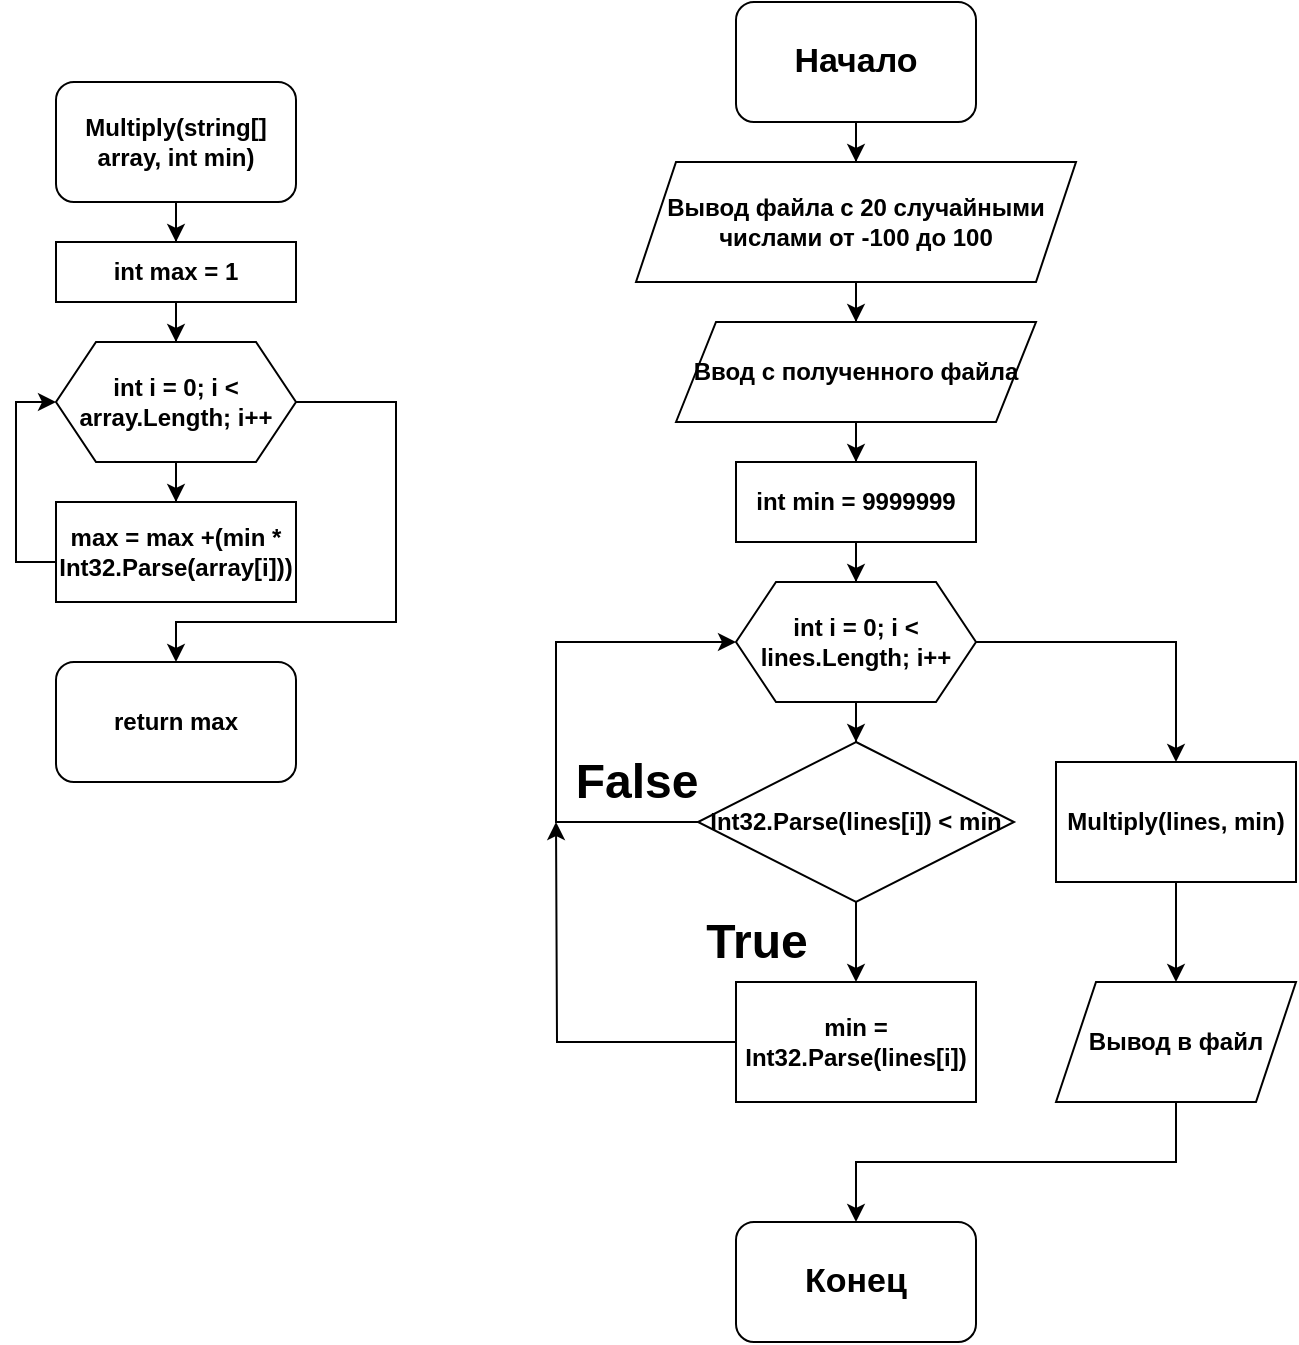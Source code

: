 <mxfile version="16.6.4" type="github"><diagram id="1k0VMrUBEeWbFLSD2Gxt" name="Page-1"><mxGraphModel dx="1243" dy="671" grid="1" gridSize="10" guides="1" tooltips="1" connect="1" arrows="1" fold="1" page="1" pageScale="1" pageWidth="827" pageHeight="1169" math="0" shadow="0"><root><mxCell id="0"/><mxCell id="1" parent="0"/><mxCell id="V15L8U8gY1Xf1o4KyQ5i-3" style="edgeStyle=orthogonalEdgeStyle;rounded=0;orthogonalLoop=1;jettySize=auto;html=1;entryX=0.5;entryY=0;entryDx=0;entryDy=0;fontStyle=1" edge="1" parent="1" source="V15L8U8gY1Xf1o4KyQ5i-1" target="V15L8U8gY1Xf1o4KyQ5i-2"><mxGeometry relative="1" as="geometry"/></mxCell><mxCell id="V15L8U8gY1Xf1o4KyQ5i-1" value="Multiply(string[] array, int min)" style="rounded=1;whiteSpace=wrap;html=1;fontStyle=1" vertex="1" parent="1"><mxGeometry x="50" y="70" width="120" height="60" as="geometry"/></mxCell><mxCell id="V15L8U8gY1Xf1o4KyQ5i-6" style="edgeStyle=orthogonalEdgeStyle;rounded=0;orthogonalLoop=1;jettySize=auto;html=1;entryX=0.5;entryY=0;entryDx=0;entryDy=0;fontStyle=1" edge="1" parent="1" source="V15L8U8gY1Xf1o4KyQ5i-2" target="V15L8U8gY1Xf1o4KyQ5i-5"><mxGeometry relative="1" as="geometry"/></mxCell><mxCell id="V15L8U8gY1Xf1o4KyQ5i-2" value="int max = 1" style="rounded=0;whiteSpace=wrap;html=1;fontStyle=1" vertex="1" parent="1"><mxGeometry x="50" y="150" width="120" height="30" as="geometry"/></mxCell><mxCell id="V15L8U8gY1Xf1o4KyQ5i-8" style="edgeStyle=orthogonalEdgeStyle;rounded=0;orthogonalLoop=1;jettySize=auto;html=1;entryX=0.5;entryY=0;entryDx=0;entryDy=0;fontStyle=1" edge="1" parent="1" source="V15L8U8gY1Xf1o4KyQ5i-5" target="V15L8U8gY1Xf1o4KyQ5i-7"><mxGeometry relative="1" as="geometry"/></mxCell><mxCell id="V15L8U8gY1Xf1o4KyQ5i-11" style="edgeStyle=orthogonalEdgeStyle;rounded=0;orthogonalLoop=1;jettySize=auto;html=1;fontStyle=1" edge="1" parent="1" source="V15L8U8gY1Xf1o4KyQ5i-5" target="V15L8U8gY1Xf1o4KyQ5i-10"><mxGeometry relative="1" as="geometry"><Array as="points"><mxPoint x="220" y="230"/><mxPoint x="220" y="340"/><mxPoint x="110" y="340"/></Array></mxGeometry></mxCell><mxCell id="V15L8U8gY1Xf1o4KyQ5i-5" value="int i = 0; i &amp;lt; array.Length; i++" style="shape=hexagon;perimeter=hexagonPerimeter2;whiteSpace=wrap;html=1;fixedSize=1;fontStyle=1" vertex="1" parent="1"><mxGeometry x="50" y="200" width="120" height="60" as="geometry"/></mxCell><mxCell id="V15L8U8gY1Xf1o4KyQ5i-9" style="edgeStyle=orthogonalEdgeStyle;rounded=0;orthogonalLoop=1;jettySize=auto;html=1;entryX=0;entryY=0.5;entryDx=0;entryDy=0;fontStyle=1" edge="1" parent="1" source="V15L8U8gY1Xf1o4KyQ5i-7" target="V15L8U8gY1Xf1o4KyQ5i-5"><mxGeometry relative="1" as="geometry"><Array as="points"><mxPoint x="30" y="310"/><mxPoint x="30" y="230"/></Array></mxGeometry></mxCell><mxCell id="V15L8U8gY1Xf1o4KyQ5i-7" value="max = max +(min * Int32.Parse(array[i]))" style="rounded=0;whiteSpace=wrap;html=1;fontStyle=1" vertex="1" parent="1"><mxGeometry x="50" y="280" width="120" height="50" as="geometry"/></mxCell><mxCell id="V15L8U8gY1Xf1o4KyQ5i-10" value="return max" style="rounded=1;whiteSpace=wrap;html=1;fontStyle=1" vertex="1" parent="1"><mxGeometry x="50" y="360" width="120" height="60" as="geometry"/></mxCell><mxCell id="V15L8U8gY1Xf1o4KyQ5i-14" style="edgeStyle=orthogonalEdgeStyle;rounded=0;orthogonalLoop=1;jettySize=auto;html=1;entryX=0.5;entryY=0;entryDx=0;entryDy=0;fontStyle=1" edge="1" parent="1" source="V15L8U8gY1Xf1o4KyQ5i-12" target="V15L8U8gY1Xf1o4KyQ5i-13"><mxGeometry relative="1" as="geometry"/></mxCell><mxCell id="V15L8U8gY1Xf1o4KyQ5i-12" value="Начало" style="rounded=1;whiteSpace=wrap;html=1;fontStyle=1;fontSize=17;" vertex="1" parent="1"><mxGeometry x="390" y="30" width="120" height="60" as="geometry"/></mxCell><mxCell id="V15L8U8gY1Xf1o4KyQ5i-16" style="edgeStyle=orthogonalEdgeStyle;rounded=0;orthogonalLoop=1;jettySize=auto;html=1;entryX=0.5;entryY=0;entryDx=0;entryDy=0;fontStyle=1" edge="1" parent="1" source="V15L8U8gY1Xf1o4KyQ5i-13" target="V15L8U8gY1Xf1o4KyQ5i-15"><mxGeometry relative="1" as="geometry"/></mxCell><mxCell id="V15L8U8gY1Xf1o4KyQ5i-13" value="Вывод файла с 20 случайными числами от -100 до 100" style="shape=parallelogram;perimeter=parallelogramPerimeter;whiteSpace=wrap;html=1;fixedSize=1;fontStyle=1" vertex="1" parent="1"><mxGeometry x="340" y="110" width="220" height="60" as="geometry"/></mxCell><mxCell id="V15L8U8gY1Xf1o4KyQ5i-18" style="edgeStyle=orthogonalEdgeStyle;rounded=0;orthogonalLoop=1;jettySize=auto;html=1;fontStyle=1" edge="1" parent="1" source="V15L8U8gY1Xf1o4KyQ5i-15" target="V15L8U8gY1Xf1o4KyQ5i-17"><mxGeometry relative="1" as="geometry"/></mxCell><mxCell id="V15L8U8gY1Xf1o4KyQ5i-15" value="Ввод с полученного файла" style="shape=parallelogram;perimeter=parallelogramPerimeter;whiteSpace=wrap;html=1;fixedSize=1;fontStyle=1" vertex="1" parent="1"><mxGeometry x="360" y="190" width="180" height="50" as="geometry"/></mxCell><mxCell id="V15L8U8gY1Xf1o4KyQ5i-20" style="edgeStyle=orthogonalEdgeStyle;rounded=0;orthogonalLoop=1;jettySize=auto;html=1;fontStyle=1" edge="1" parent="1" source="V15L8U8gY1Xf1o4KyQ5i-17" target="V15L8U8gY1Xf1o4KyQ5i-19"><mxGeometry relative="1" as="geometry"/></mxCell><mxCell id="V15L8U8gY1Xf1o4KyQ5i-17" value="int min = 9999999" style="rounded=0;whiteSpace=wrap;html=1;fontStyle=1" vertex="1" parent="1"><mxGeometry x="390" y="260" width="120" height="40" as="geometry"/></mxCell><mxCell id="V15L8U8gY1Xf1o4KyQ5i-22" style="edgeStyle=orthogonalEdgeStyle;rounded=0;orthogonalLoop=1;jettySize=auto;html=1;entryX=0.5;entryY=0;entryDx=0;entryDy=0;fontStyle=1" edge="1" parent="1" source="V15L8U8gY1Xf1o4KyQ5i-19" target="V15L8U8gY1Xf1o4KyQ5i-21"><mxGeometry relative="1" as="geometry"/></mxCell><mxCell id="V15L8U8gY1Xf1o4KyQ5i-30" style="edgeStyle=orthogonalEdgeStyle;rounded=0;orthogonalLoop=1;jettySize=auto;html=1;entryX=0.5;entryY=0;entryDx=0;entryDy=0;fontStyle=1" edge="1" parent="1" source="V15L8U8gY1Xf1o4KyQ5i-19" target="V15L8U8gY1Xf1o4KyQ5i-29"><mxGeometry relative="1" as="geometry"/></mxCell><mxCell id="V15L8U8gY1Xf1o4KyQ5i-19" value="int i = 0; i &amp;lt; lines.Length; i++" style="shape=hexagon;perimeter=hexagonPerimeter2;whiteSpace=wrap;html=1;fixedSize=1;fontStyle=1" vertex="1" parent="1"><mxGeometry x="390" y="320" width="120" height="60" as="geometry"/></mxCell><mxCell id="V15L8U8gY1Xf1o4KyQ5i-23" style="edgeStyle=orthogonalEdgeStyle;rounded=0;orthogonalLoop=1;jettySize=auto;html=1;entryX=0;entryY=0.5;entryDx=0;entryDy=0;fontStyle=1" edge="1" parent="1" source="V15L8U8gY1Xf1o4KyQ5i-21" target="V15L8U8gY1Xf1o4KyQ5i-19"><mxGeometry relative="1" as="geometry"><Array as="points"><mxPoint x="300" y="440"/><mxPoint x="300" y="350"/></Array></mxGeometry></mxCell><mxCell id="V15L8U8gY1Xf1o4KyQ5i-25" style="edgeStyle=orthogonalEdgeStyle;rounded=0;orthogonalLoop=1;jettySize=auto;html=1;entryX=0.5;entryY=0;entryDx=0;entryDy=0;fontStyle=1" edge="1" parent="1" source="V15L8U8gY1Xf1o4KyQ5i-21" target="V15L8U8gY1Xf1o4KyQ5i-24"><mxGeometry relative="1" as="geometry"/></mxCell><mxCell id="V15L8U8gY1Xf1o4KyQ5i-21" value="Int32.Parse(lines[i]) &amp;lt; min" style="rhombus;whiteSpace=wrap;html=1;fontStyle=1" vertex="1" parent="1"><mxGeometry x="371" y="400" width="158" height="80" as="geometry"/></mxCell><mxCell id="V15L8U8gY1Xf1o4KyQ5i-26" style="edgeStyle=orthogonalEdgeStyle;rounded=0;orthogonalLoop=1;jettySize=auto;html=1;fontStyle=1" edge="1" parent="1" source="V15L8U8gY1Xf1o4KyQ5i-24"><mxGeometry relative="1" as="geometry"><mxPoint x="300" y="440" as="targetPoint"/></mxGeometry></mxCell><mxCell id="V15L8U8gY1Xf1o4KyQ5i-24" value="min = Int32.Parse(lines[i])" style="rounded=0;whiteSpace=wrap;html=1;fontStyle=1" vertex="1" parent="1"><mxGeometry x="390" y="520" width="120" height="60" as="geometry"/></mxCell><mxCell id="V15L8U8gY1Xf1o4KyQ5i-27" value="False" style="text;strokeColor=none;fillColor=none;html=1;fontSize=24;fontStyle=1;verticalAlign=middle;align=center;" vertex="1" parent="1"><mxGeometry x="290" y="400" width="100" height="40" as="geometry"/></mxCell><mxCell id="V15L8U8gY1Xf1o4KyQ5i-28" value="True" style="text;strokeColor=none;fillColor=none;html=1;fontSize=24;fontStyle=1;verticalAlign=middle;align=center;" vertex="1" parent="1"><mxGeometry x="350" y="480" width="100" height="40" as="geometry"/></mxCell><mxCell id="V15L8U8gY1Xf1o4KyQ5i-32" style="edgeStyle=orthogonalEdgeStyle;rounded=0;orthogonalLoop=1;jettySize=auto;html=1;fontStyle=1" edge="1" parent="1" source="V15L8U8gY1Xf1o4KyQ5i-29" target="V15L8U8gY1Xf1o4KyQ5i-31"><mxGeometry relative="1" as="geometry"/></mxCell><mxCell id="V15L8U8gY1Xf1o4KyQ5i-29" value="Multiply(lines, min)" style="rounded=0;whiteSpace=wrap;html=1;fontStyle=1" vertex="1" parent="1"><mxGeometry x="550" y="410" width="120" height="60" as="geometry"/></mxCell><mxCell id="V15L8U8gY1Xf1o4KyQ5i-34" style="edgeStyle=orthogonalEdgeStyle;rounded=0;orthogonalLoop=1;jettySize=auto;html=1;entryX=0.5;entryY=0;entryDx=0;entryDy=0;fontStyle=1" edge="1" parent="1" source="V15L8U8gY1Xf1o4KyQ5i-31" target="V15L8U8gY1Xf1o4KyQ5i-33"><mxGeometry relative="1" as="geometry"><Array as="points"><mxPoint x="610" y="610"/><mxPoint x="450" y="610"/></Array></mxGeometry></mxCell><mxCell id="V15L8U8gY1Xf1o4KyQ5i-31" value="Вывод в файл" style="shape=parallelogram;perimeter=parallelogramPerimeter;whiteSpace=wrap;html=1;fixedSize=1;fontStyle=1" vertex="1" parent="1"><mxGeometry x="550" y="520" width="120" height="60" as="geometry"/></mxCell><mxCell id="V15L8U8gY1Xf1o4KyQ5i-33" value="Конец" style="rounded=1;whiteSpace=wrap;html=1;fontStyle=1;fontSize=17;" vertex="1" parent="1"><mxGeometry x="390" y="640" width="120" height="60" as="geometry"/></mxCell></root></mxGraphModel></diagram></mxfile>